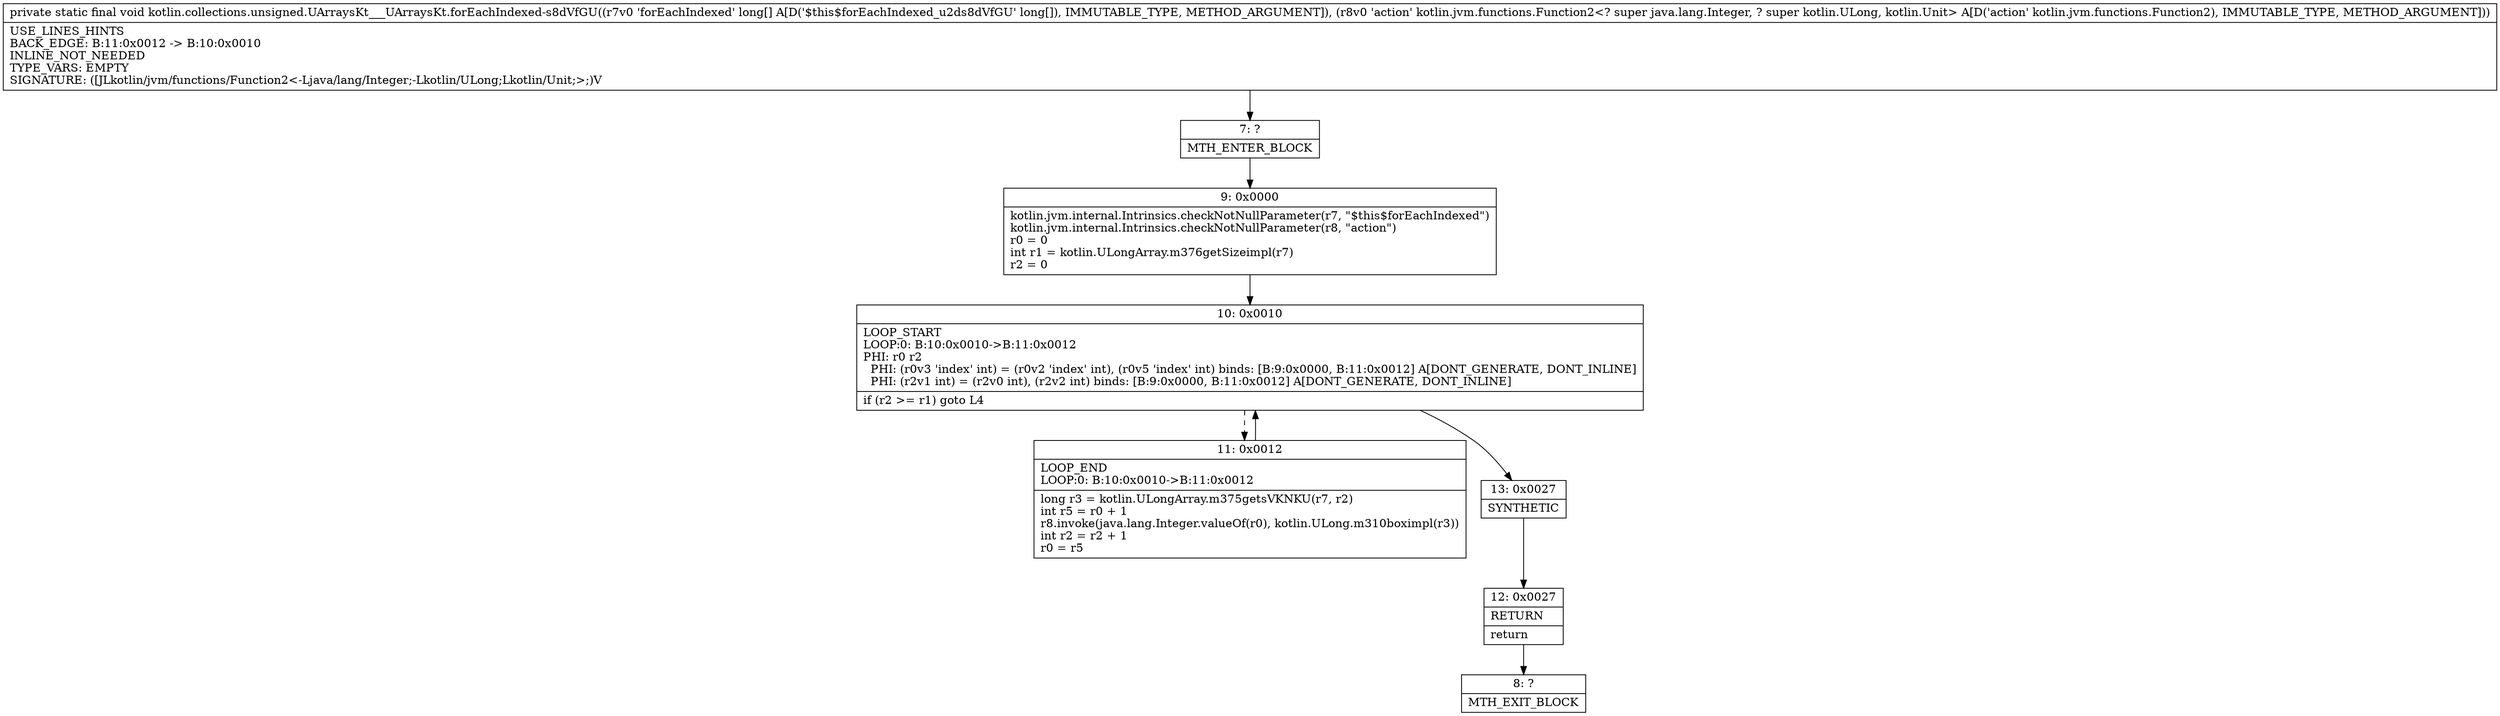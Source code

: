 digraph "CFG forkotlin.collections.unsigned.UArraysKt___UArraysKt.forEachIndexed\-s8dVfGU([JLkotlin\/jvm\/functions\/Function2;)V" {
Node_7 [shape=record,label="{7\:\ ?|MTH_ENTER_BLOCK\l}"];
Node_9 [shape=record,label="{9\:\ 0x0000|kotlin.jvm.internal.Intrinsics.checkNotNullParameter(r7, \"$this$forEachIndexed\")\lkotlin.jvm.internal.Intrinsics.checkNotNullParameter(r8, \"action\")\lr0 = 0\lint r1 = kotlin.ULongArray.m376getSizeimpl(r7)\lr2 = 0\l}"];
Node_10 [shape=record,label="{10\:\ 0x0010|LOOP_START\lLOOP:0: B:10:0x0010\-\>B:11:0x0012\lPHI: r0 r2 \l  PHI: (r0v3 'index' int) = (r0v2 'index' int), (r0v5 'index' int) binds: [B:9:0x0000, B:11:0x0012] A[DONT_GENERATE, DONT_INLINE]\l  PHI: (r2v1 int) = (r2v0 int), (r2v2 int) binds: [B:9:0x0000, B:11:0x0012] A[DONT_GENERATE, DONT_INLINE]\l|if (r2 \>= r1) goto L4\l}"];
Node_11 [shape=record,label="{11\:\ 0x0012|LOOP_END\lLOOP:0: B:10:0x0010\-\>B:11:0x0012\l|long r3 = kotlin.ULongArray.m375getsVKNKU(r7, r2)\lint r5 = r0 + 1\lr8.invoke(java.lang.Integer.valueOf(r0), kotlin.ULong.m310boximpl(r3))\lint r2 = r2 + 1\lr0 = r5\l}"];
Node_13 [shape=record,label="{13\:\ 0x0027|SYNTHETIC\l}"];
Node_12 [shape=record,label="{12\:\ 0x0027|RETURN\l|return\l}"];
Node_8 [shape=record,label="{8\:\ ?|MTH_EXIT_BLOCK\l}"];
MethodNode[shape=record,label="{private static final void kotlin.collections.unsigned.UArraysKt___UArraysKt.forEachIndexed\-s8dVfGU((r7v0 'forEachIndexed' long[] A[D('$this$forEachIndexed_u2ds8dVfGU' long[]), IMMUTABLE_TYPE, METHOD_ARGUMENT]), (r8v0 'action' kotlin.jvm.functions.Function2\<? super java.lang.Integer, ? super kotlin.ULong, kotlin.Unit\> A[D('action' kotlin.jvm.functions.Function2), IMMUTABLE_TYPE, METHOD_ARGUMENT]))  | USE_LINES_HINTS\lBACK_EDGE: B:11:0x0012 \-\> B:10:0x0010\lINLINE_NOT_NEEDED\lTYPE_VARS: EMPTY\lSIGNATURE: ([JLkotlin\/jvm\/functions\/Function2\<\-Ljava\/lang\/Integer;\-Lkotlin\/ULong;Lkotlin\/Unit;\>;)V\l}"];
MethodNode -> Node_7;Node_7 -> Node_9;
Node_9 -> Node_10;
Node_10 -> Node_11[style=dashed];
Node_10 -> Node_13;
Node_11 -> Node_10;
Node_13 -> Node_12;
Node_12 -> Node_8;
}


